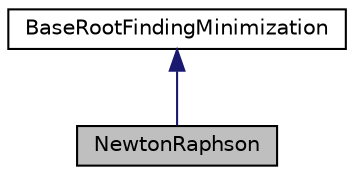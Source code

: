 digraph "NewtonRaphson"
{
  edge [fontname="Helvetica",fontsize="10",labelfontname="Helvetica",labelfontsize="10"];
  node [fontname="Helvetica",fontsize="10",shape=record];
  Node2 [label="NewtonRaphson",height=0.2,width=0.4,color="black", fillcolor="grey75", style="filled", fontcolor="black"];
  Node3 -> Node2 [dir="back",color="midnightblue",fontsize="10",style="solid",fontname="Helvetica"];
  Node3 [label="BaseRootFindingMinimization",height=0.2,width=0.4,color="black", fillcolor="white", style="filled",URL="$classBaseRootFindingMinimization.html",tooltip="NewtonRaphson. "];
}
